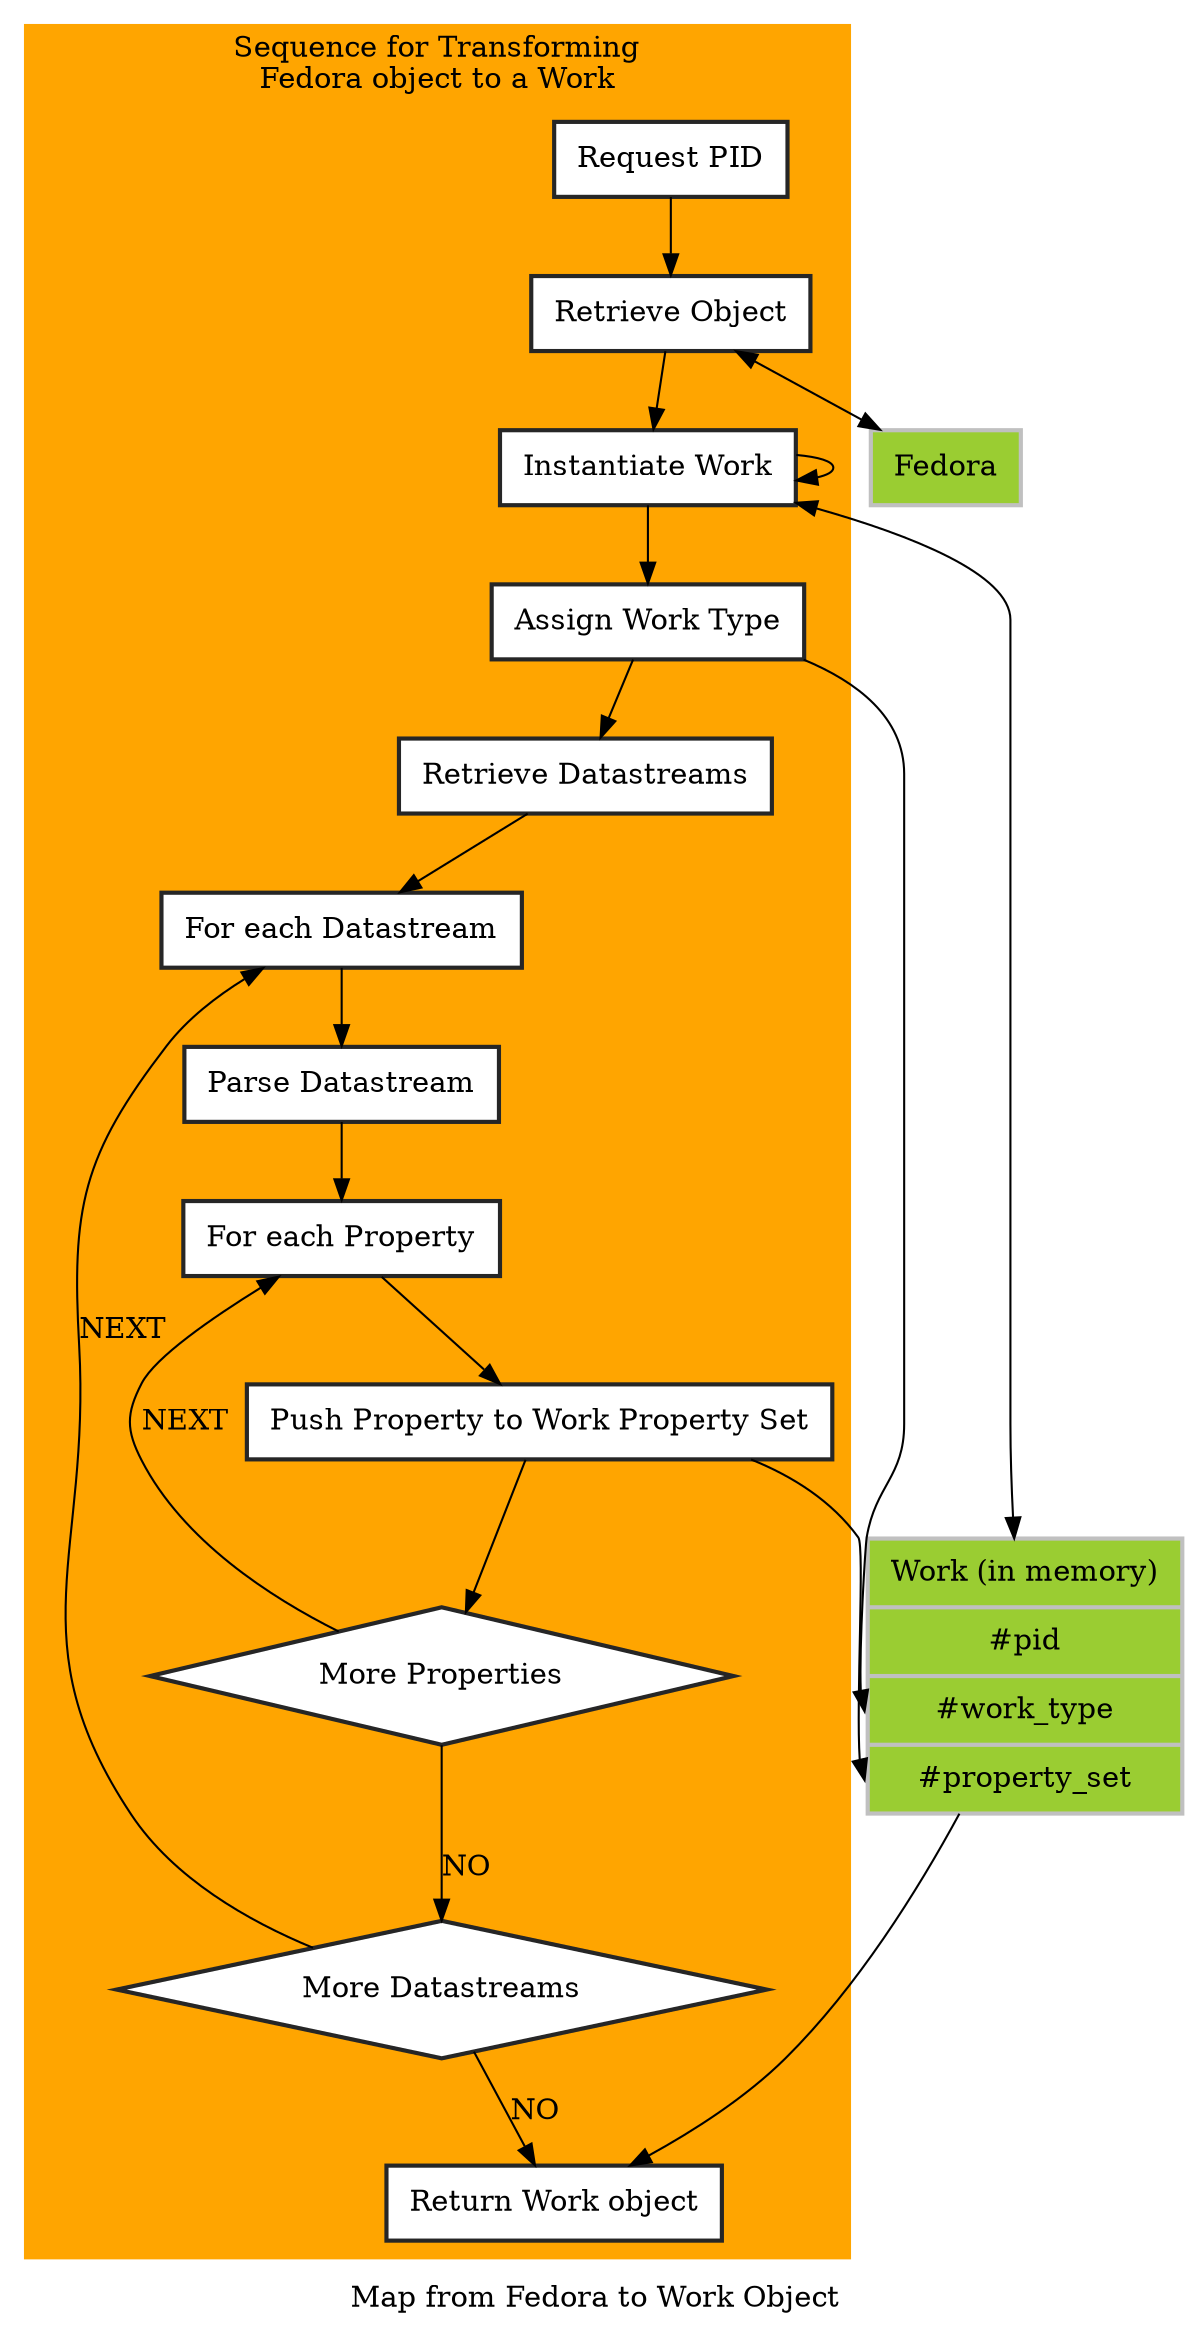 digraph "G" {
    label="Map from Fedora to Work Object"
    compound=true;
    node[color="grey15" shape=record penwidth=2 margin="0.15, 0.125"];

    subgraph 1 {
        label="Records"
        node[color="grey" style=filled fillcolor=olivedrab3];
        fedora[label="Fedora"]
        work[label="{ <f0> Work (in memory) | <f1> #pid | <f2> #work_type | <f3> #property_set }"]
    }

    subgraph cluster_0 {
        label="Sequence for Transforming\nFedora object to a Work"
        color="orange"
        style="filled"
        node[style=filled fillcolor=white]
        fedora_request_pid[label="Request PID"]
        fedora_retrieve_object[label="Retrieve Object"]
        fedora_instantiate_work[label="Instantiate Work"]
        fedora_assign_work_type[label="Assign Work Type"]
        fedora_retrieve_datastreams[label="Retrieve Datastreams"]
        fedora_for_each_datastream[label="For each Datastream"]
        fedora_parse_datastream[label="Parse Datastream"]
        fedora_for_each_property[label="For each Property"]
        fedora_loop_for_each_property[label="More Properties" shape="diamond"]
        fedora_loop_for_each_datastream[label="More Datastreams" shape="diamond"]
        fedora_push_property_to_work_property_set[label="Push Property to Work Property Set"]
        return_work[label="Return Work object"]

        fedora_request_pid -> fedora_retrieve_object
        fedora_retrieve_object -> fedora_instantiate_work ->
        fedora_instantiate_work -> fedora_assign_work_type
        fedora_assign_work_type -> fedora_retrieve_datastreams
        fedora_retrieve_datastreams -> fedora_for_each_datastream
        fedora_for_each_datastream-> fedora_parse_datastream
        fedora_parse_datastream -> fedora_for_each_property
        fedora_for_each_property -> fedora_push_property_to_work_property_set
        fedora_push_property_to_work_property_set -> fedora_loop_for_each_property
        fedora_loop_for_each_property -> fedora_for_each_property [label="NEXT"]
        fedora_loop_for_each_property -> fedora_loop_for_each_datastream [label="NO"]
        fedora_loop_for_each_datastream -> fedora_for_each_datastream [label="NEXT"]
        fedora_loop_for_each_datastream -> return_work [label="NO"]
    }

    fedora_instantiate_work -> work[dir=both]
    fedora_assign_work_type -> work:f2
    fedora_retrieve_object -> fedora[dir=both]
    fedora_push_property_to_work_property_set -> work:f3
    work -> return_work
}
